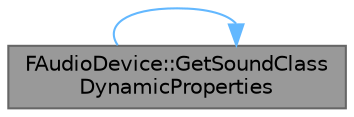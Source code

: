 digraph "FAudioDevice::GetSoundClassDynamicProperties"
{
 // INTERACTIVE_SVG=YES
 // LATEX_PDF_SIZE
  bgcolor="transparent";
  edge [fontname=Helvetica,fontsize=10,labelfontname=Helvetica,labelfontsize=10];
  node [fontname=Helvetica,fontsize=10,shape=box,height=0.2,width=0.4];
  rankdir="LR";
  Node1 [id="Node000001",label="FAudioDevice::GetSoundClass\lDynamicProperties",height=0.2,width=0.4,color="gray40", fillcolor="grey60", style="filled", fontcolor="black",tooltip="Returns the parameters which are dynamic from the given sound class."];
  Node1 -> Node1 [id="edge1_Node000001_Node000001",color="steelblue1",style="solid",tooltip=" "];
}
